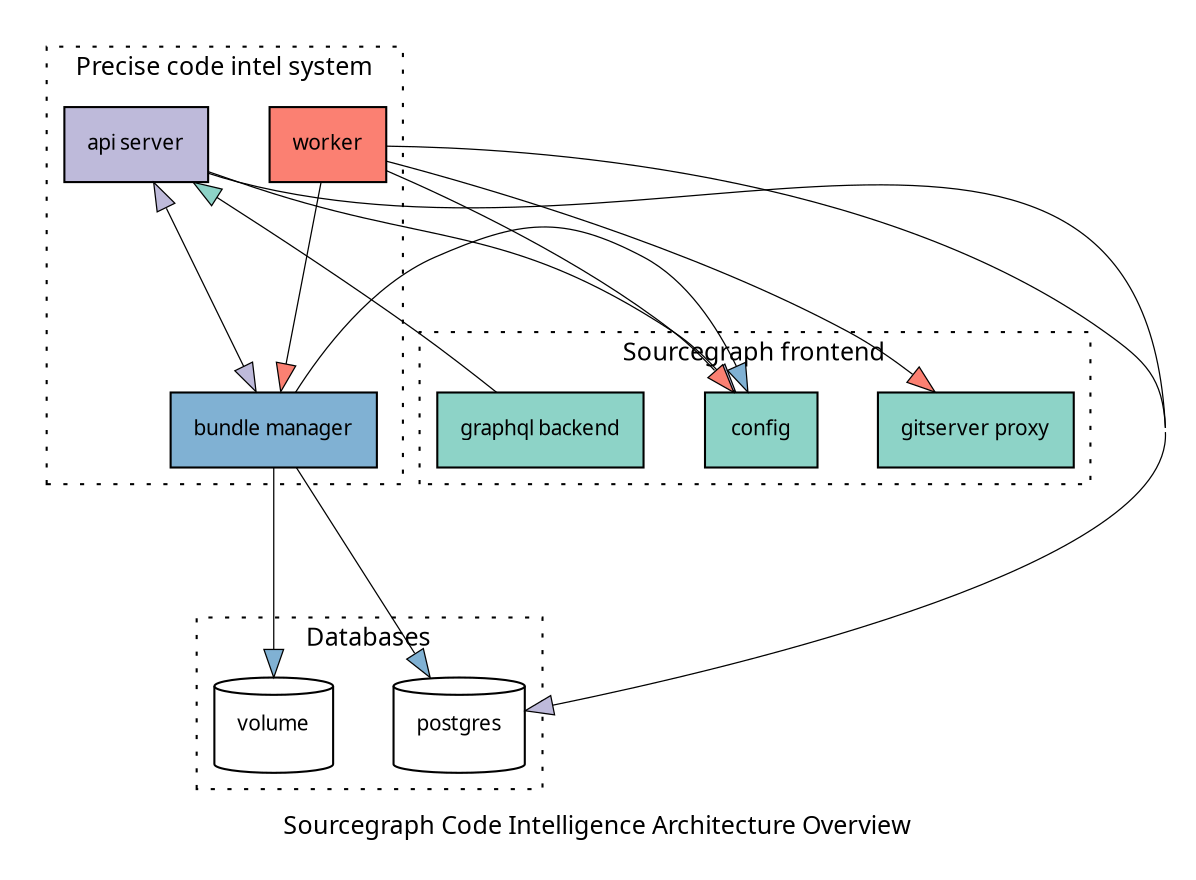 digraph architecture {
    label="Sourcegraph Code Intelligence Architecture Overview"
    rankdir=TD
    ratio=fill
    concentrate=true
    ranksep=1.4
    nodesep=0.4
    stylesheet="/assets/architecture.css"

    graph [
        fontname="Iosevka"
        fontsize=12
        pad=0.2
    ]

    node [
        colorscheme="set312"
        style="filled"
        fillcolor="white"
        shape="rectangle"
        fontname="Iosevka"
        fontsize=10
        margin=0.15
        target="_blank"
    ]

    edge [
        colorscheme="set312"
        penwidth=0.6
        arrowtail=invis
        arrowsize=1.35
    ]

    subgraph cluster_frontend {
        label="Sourcegraph frontend"
        rank="same"
        graph [style="dotted"]
        node [fillcolor="1"]

        frontend_graphqlbackend [
            label="graphql backend"
        ]

        frontend_gitserver_proxy [
            label="gitserver proxy"
        ]

        frontend_config [
            label="config"
        ]
    }

    subgraph cluster_services {
        label="Precise code intel system"
        rank="same"
        graph [style="dotted"]
        node [fillcolor="2"]

        api_server [
            label="api server"
            fillcolor="3"
            URL="https://github.com/sourcegraph/sourcegraph/tree/master/enterprise/cmd/precise-code-intel-api-server"
        ]
        worker [
            label="worker"
            fillcolor="4"
            URL="https://github.com/sourcegraph/sourcegraph/tree/master/enterprise/cmd/precise-code-intel-worker"
        ]
        bundle_manager [
            label="bundle manager"
            fillcolor="5"
            URL="https://github.com/sourcegraph/sourcegraph/tree/master/enterprise/cmd/precise-code-intel-bundle-manager"
        ]
    }

    subgraph cluster_databases {
        label="Databases"
        rank="same"
        graph [style="dotted"]
        node [shape="cylinder"]

        postgres [label="postgres"]
        volume [label="volume"]
    }

    frontend_graphqlbackend -> {
        api_server
    } [
        fillcolor="1"
    ]

    api_server -> {
        bundle_manager,
        postgres,
        frontend_config
    } [
        fillcolor="3"
    ]

    worker -> {
        bundle_manager,
        postgres,
        frontend_gitserver_proxy,
        frontend_config
    } [
        fillcolor="4"
    ]

    bundle_manager -> {
        api_server,
        volume,
        postgres,
        frontend_config
    } [
        fillcolor="5"
    ]
}
